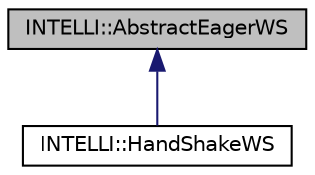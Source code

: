 digraph "INTELLI::AbstractEagerWS"
{
 // LATEX_PDF_SIZE
  edge [fontname="Helvetica",fontsize="10",labelfontname="Helvetica",labelfontsize="10"];
  node [fontname="Helvetica",fontsize="10",shape=record];
  Node1 [label="INTELLI::AbstractEagerWS",height=0.2,width=0.4,color="black", fillcolor="grey75", style="filled", fontcolor="black",tooltip=" "];
  Node1 -> Node2 [dir="back",color="midnightblue",fontsize="10",style="solid",fontname="Helvetica"];
  Node2 [label="INTELLI::HandShakeWS",height=0.2,width=0.4,color="black", fillcolor="white", style="filled",URL="$classINTELLI_1_1HandShakeWS.html",tooltip=" "];
}
